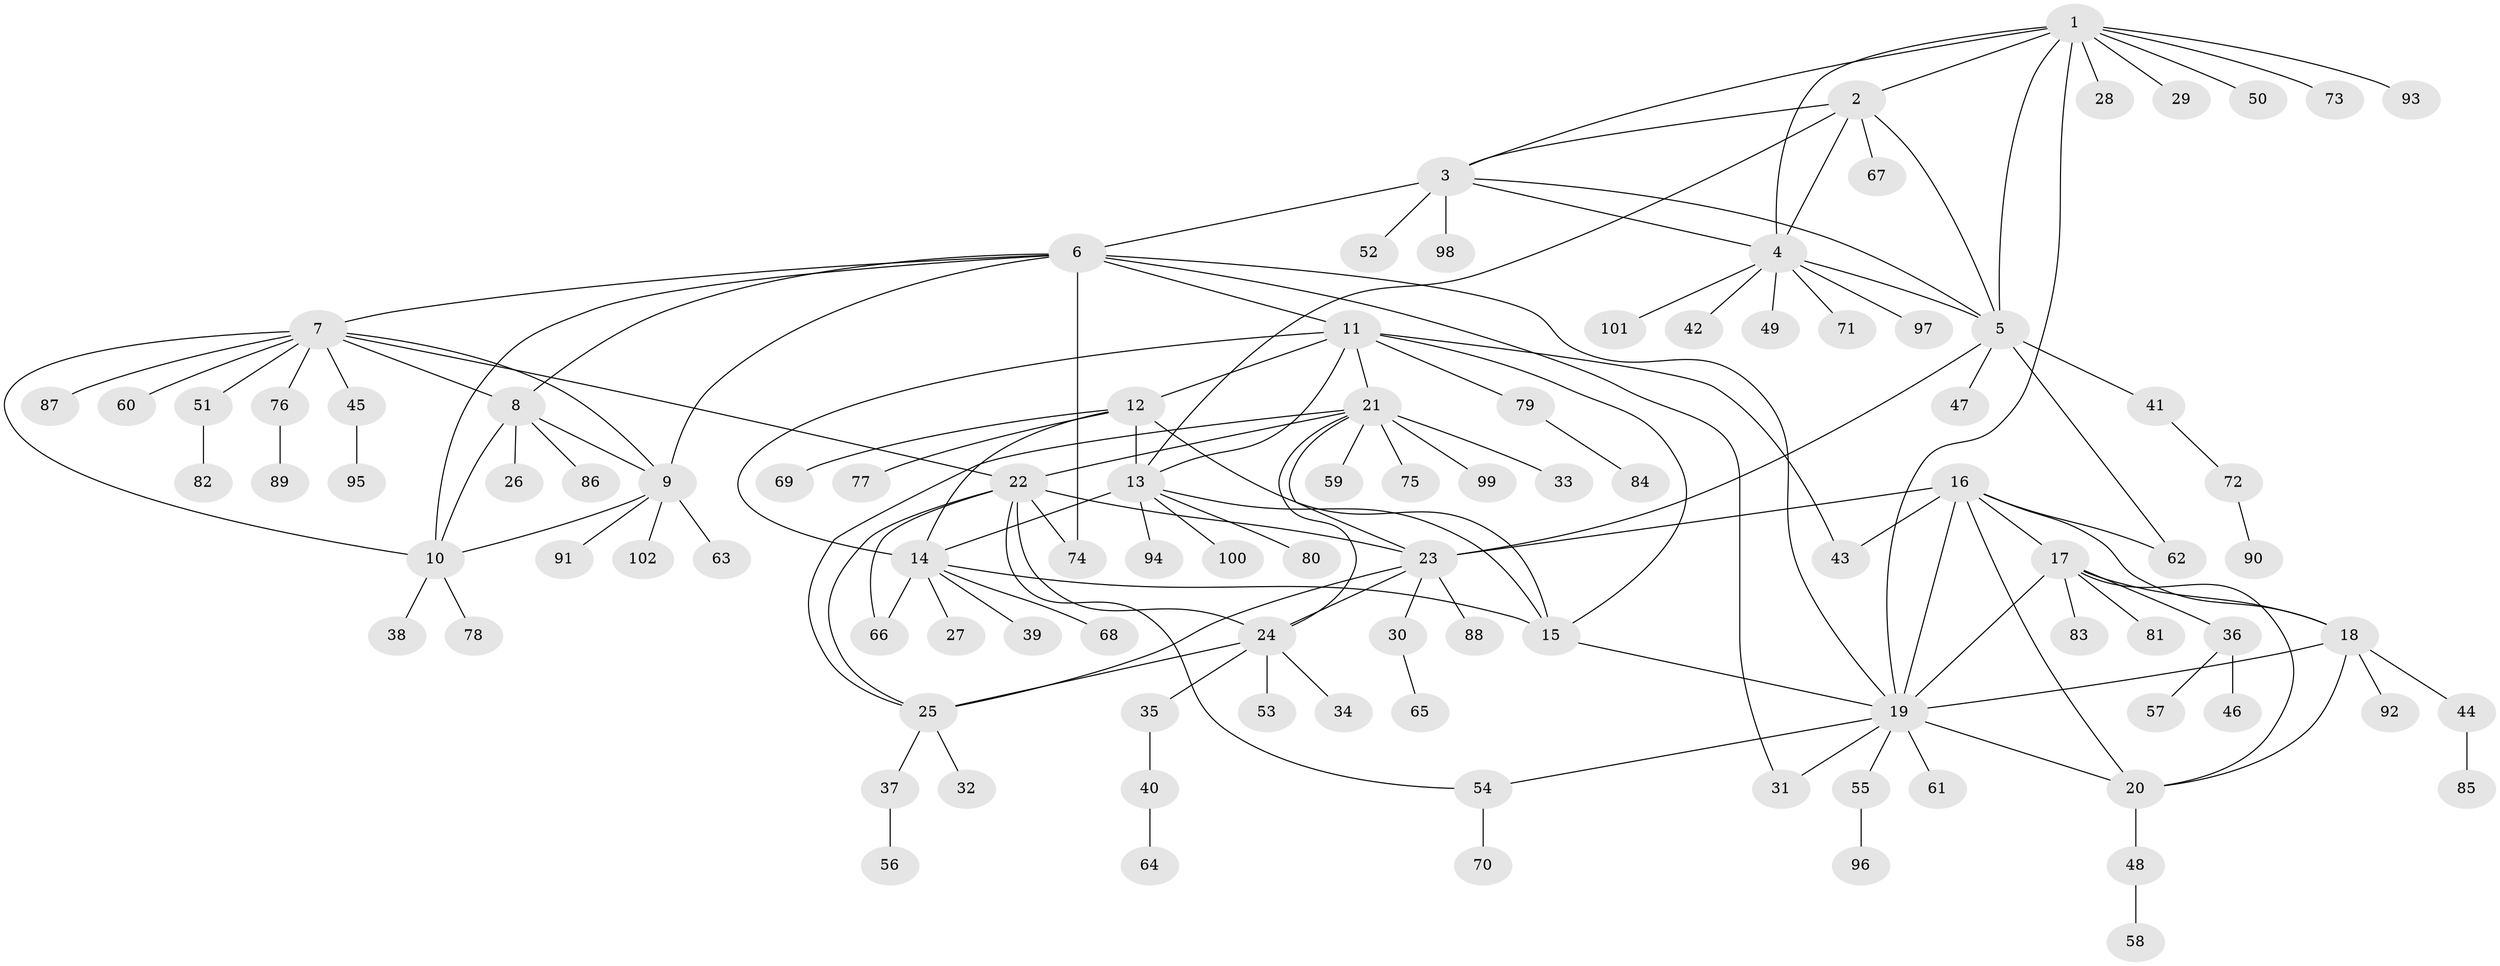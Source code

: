 // Generated by graph-tools (version 1.1) at 2025/02/03/09/25 03:02:44]
// undirected, 102 vertices, 143 edges
graph export_dot {
graph [start="1"]
  node [color=gray90,style=filled];
  1;
  2;
  3;
  4;
  5;
  6;
  7;
  8;
  9;
  10;
  11;
  12;
  13;
  14;
  15;
  16;
  17;
  18;
  19;
  20;
  21;
  22;
  23;
  24;
  25;
  26;
  27;
  28;
  29;
  30;
  31;
  32;
  33;
  34;
  35;
  36;
  37;
  38;
  39;
  40;
  41;
  42;
  43;
  44;
  45;
  46;
  47;
  48;
  49;
  50;
  51;
  52;
  53;
  54;
  55;
  56;
  57;
  58;
  59;
  60;
  61;
  62;
  63;
  64;
  65;
  66;
  67;
  68;
  69;
  70;
  71;
  72;
  73;
  74;
  75;
  76;
  77;
  78;
  79;
  80;
  81;
  82;
  83;
  84;
  85;
  86;
  87;
  88;
  89;
  90;
  91;
  92;
  93;
  94;
  95;
  96;
  97;
  98;
  99;
  100;
  101;
  102;
  1 -- 2;
  1 -- 3;
  1 -- 4;
  1 -- 5;
  1 -- 19;
  1 -- 28;
  1 -- 29;
  1 -- 50;
  1 -- 73;
  1 -- 93;
  2 -- 3;
  2 -- 4;
  2 -- 5;
  2 -- 13;
  2 -- 67;
  3 -- 4;
  3 -- 5;
  3 -- 6;
  3 -- 52;
  3 -- 98;
  4 -- 5;
  4 -- 42;
  4 -- 49;
  4 -- 71;
  4 -- 97;
  4 -- 101;
  5 -- 23;
  5 -- 41;
  5 -- 47;
  5 -- 62;
  6 -- 7;
  6 -- 8;
  6 -- 9;
  6 -- 10;
  6 -- 11;
  6 -- 19;
  6 -- 31;
  6 -- 74;
  7 -- 8;
  7 -- 9;
  7 -- 10;
  7 -- 22;
  7 -- 45;
  7 -- 51;
  7 -- 60;
  7 -- 76;
  7 -- 87;
  8 -- 9;
  8 -- 10;
  8 -- 26;
  8 -- 86;
  9 -- 10;
  9 -- 63;
  9 -- 91;
  9 -- 102;
  10 -- 38;
  10 -- 78;
  11 -- 12;
  11 -- 13;
  11 -- 14;
  11 -- 15;
  11 -- 21;
  11 -- 43;
  11 -- 79;
  12 -- 13;
  12 -- 14;
  12 -- 15;
  12 -- 69;
  12 -- 77;
  13 -- 14;
  13 -- 15;
  13 -- 80;
  13 -- 94;
  13 -- 100;
  14 -- 15;
  14 -- 27;
  14 -- 39;
  14 -- 66;
  14 -- 68;
  15 -- 19;
  16 -- 17;
  16 -- 18;
  16 -- 19;
  16 -- 20;
  16 -- 23;
  16 -- 43;
  16 -- 62;
  17 -- 18;
  17 -- 19;
  17 -- 20;
  17 -- 36;
  17 -- 81;
  17 -- 83;
  18 -- 19;
  18 -- 20;
  18 -- 44;
  18 -- 92;
  19 -- 20;
  19 -- 31;
  19 -- 54;
  19 -- 55;
  19 -- 61;
  20 -- 48;
  21 -- 22;
  21 -- 23;
  21 -- 24;
  21 -- 25;
  21 -- 33;
  21 -- 59;
  21 -- 75;
  21 -- 99;
  22 -- 23;
  22 -- 24;
  22 -- 25;
  22 -- 54;
  22 -- 66;
  22 -- 74;
  23 -- 24;
  23 -- 25;
  23 -- 30;
  23 -- 88;
  24 -- 25;
  24 -- 34;
  24 -- 35;
  24 -- 53;
  25 -- 32;
  25 -- 37;
  30 -- 65;
  35 -- 40;
  36 -- 46;
  36 -- 57;
  37 -- 56;
  40 -- 64;
  41 -- 72;
  44 -- 85;
  45 -- 95;
  48 -- 58;
  51 -- 82;
  54 -- 70;
  55 -- 96;
  72 -- 90;
  76 -- 89;
  79 -- 84;
}
